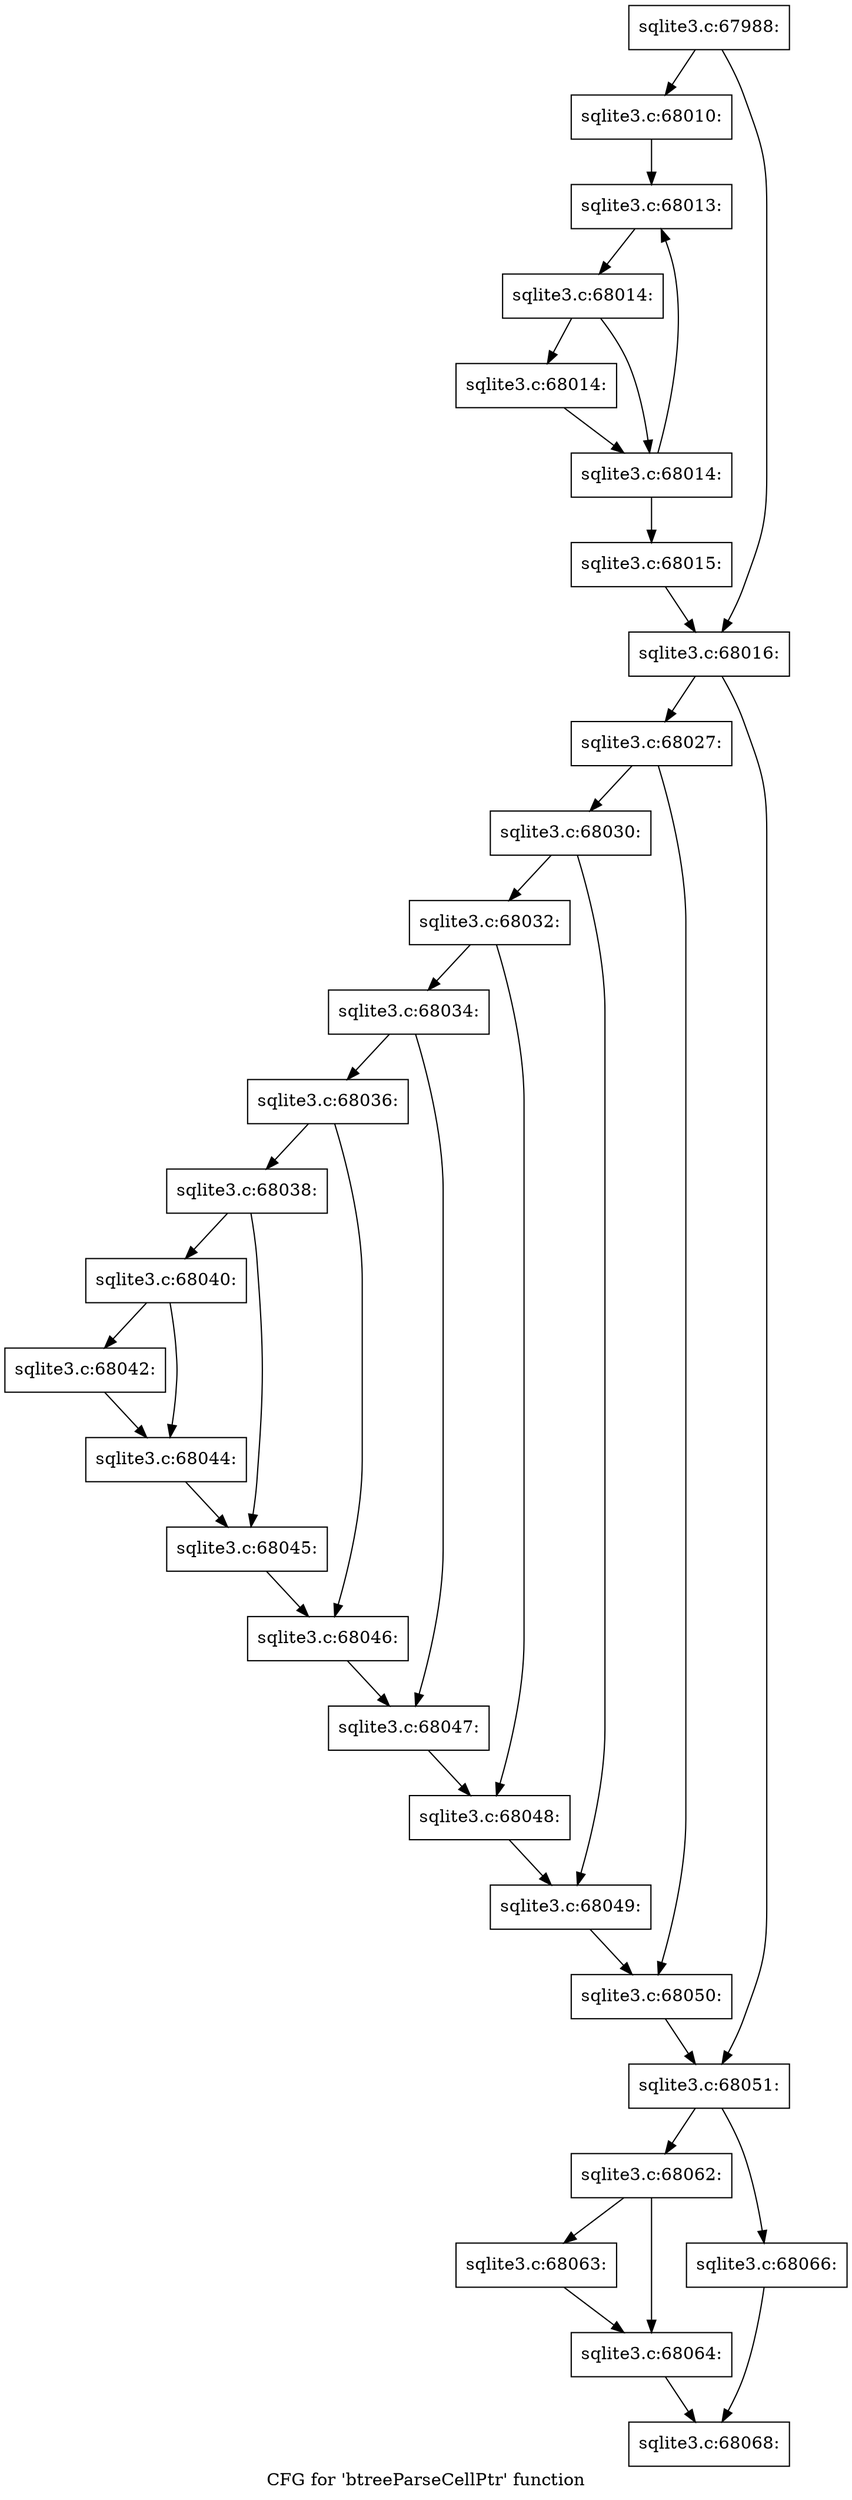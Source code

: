 digraph "CFG for 'btreeParseCellPtr' function" {
	label="CFG for 'btreeParseCellPtr' function";

	Node0x55c0f59866b0 [shape=record,label="{sqlite3.c:67988:}"];
	Node0x55c0f59866b0 -> Node0x55c0f760eee0;
	Node0x55c0f59866b0 -> Node0x55c0f760ef30;
	Node0x55c0f760eee0 [shape=record,label="{sqlite3.c:68010:}"];
	Node0x55c0f760eee0 -> Node0x55c0f760fa40;
	Node0x55c0f760fa40 [shape=record,label="{sqlite3.c:68013:}"];
	Node0x55c0f760fa40 -> Node0x55c0f760f9f0;
	Node0x55c0f760f9f0 [shape=record,label="{sqlite3.c:68014:}"];
	Node0x55c0f760f9f0 -> Node0x55c0f7610500;
	Node0x55c0f760f9f0 -> Node0x55c0f76104b0;
	Node0x55c0f7610500 [shape=record,label="{sqlite3.c:68014:}"];
	Node0x55c0f7610500 -> Node0x55c0f76104b0;
	Node0x55c0f76104b0 [shape=record,label="{sqlite3.c:68014:}"];
	Node0x55c0f76104b0 -> Node0x55c0f760fa40;
	Node0x55c0f76104b0 -> Node0x55c0f760f9a0;
	Node0x55c0f760f9a0 [shape=record,label="{sqlite3.c:68015:}"];
	Node0x55c0f760f9a0 -> Node0x55c0f760ef30;
	Node0x55c0f760ef30 [shape=record,label="{sqlite3.c:68016:}"];
	Node0x55c0f760ef30 -> Node0x55c0f76113e0;
	Node0x55c0f760ef30 -> Node0x55c0f7611430;
	Node0x55c0f76113e0 [shape=record,label="{sqlite3.c:68027:}"];
	Node0x55c0f76113e0 -> Node0x55c0f7612540;
	Node0x55c0f76113e0 -> Node0x55c0f7612590;
	Node0x55c0f7612540 [shape=record,label="{sqlite3.c:68030:}"];
	Node0x55c0f7612540 -> Node0x55c0f76132d0;
	Node0x55c0f7612540 -> Node0x55c0f7613320;
	Node0x55c0f76132d0 [shape=record,label="{sqlite3.c:68032:}"];
	Node0x55c0f76132d0 -> Node0x55c0f7614060;
	Node0x55c0f76132d0 -> Node0x55c0f76140b0;
	Node0x55c0f7614060 [shape=record,label="{sqlite3.c:68034:}"];
	Node0x55c0f7614060 -> Node0x55c0f7614df0;
	Node0x55c0f7614060 -> Node0x55c0f7614e40;
	Node0x55c0f7614df0 [shape=record,label="{sqlite3.c:68036:}"];
	Node0x55c0f7614df0 -> Node0x55c0f7615b80;
	Node0x55c0f7614df0 -> Node0x55c0f7615bd0;
	Node0x55c0f7615b80 [shape=record,label="{sqlite3.c:68038:}"];
	Node0x55c0f7615b80 -> Node0x55c0f7616910;
	Node0x55c0f7615b80 -> Node0x55c0f7616960;
	Node0x55c0f7616910 [shape=record,label="{sqlite3.c:68040:}"];
	Node0x55c0f7616910 -> Node0x55c0f76176a0;
	Node0x55c0f7616910 -> Node0x55c0f76176f0;
	Node0x55c0f76176a0 [shape=record,label="{sqlite3.c:68042:}"];
	Node0x55c0f76176a0 -> Node0x55c0f76176f0;
	Node0x55c0f76176f0 [shape=record,label="{sqlite3.c:68044:}"];
	Node0x55c0f76176f0 -> Node0x55c0f7616960;
	Node0x55c0f7616960 [shape=record,label="{sqlite3.c:68045:}"];
	Node0x55c0f7616960 -> Node0x55c0f7615bd0;
	Node0x55c0f7615bd0 [shape=record,label="{sqlite3.c:68046:}"];
	Node0x55c0f7615bd0 -> Node0x55c0f7614e40;
	Node0x55c0f7614e40 [shape=record,label="{sqlite3.c:68047:}"];
	Node0x55c0f7614e40 -> Node0x55c0f76140b0;
	Node0x55c0f76140b0 [shape=record,label="{sqlite3.c:68048:}"];
	Node0x55c0f76140b0 -> Node0x55c0f7613320;
	Node0x55c0f7613320 [shape=record,label="{sqlite3.c:68049:}"];
	Node0x55c0f7613320 -> Node0x55c0f7612590;
	Node0x55c0f7612590 [shape=record,label="{sqlite3.c:68050:}"];
	Node0x55c0f7612590 -> Node0x55c0f7611430;
	Node0x55c0f7611430 [shape=record,label="{sqlite3.c:68051:}"];
	Node0x55c0f7611430 -> Node0x55c0f76194b0;
	Node0x55c0f7611430 -> Node0x55c0f7619550;
	Node0x55c0f76194b0 [shape=record,label="{sqlite3.c:68062:}"];
	Node0x55c0f76194b0 -> Node0x55c0f761a370;
	Node0x55c0f76194b0 -> Node0x55c0f761a3c0;
	Node0x55c0f761a370 [shape=record,label="{sqlite3.c:68063:}"];
	Node0x55c0f761a370 -> Node0x55c0f761a3c0;
	Node0x55c0f761a3c0 [shape=record,label="{sqlite3.c:68064:}"];
	Node0x55c0f761a3c0 -> Node0x55c0f7619500;
	Node0x55c0f7619550 [shape=record,label="{sqlite3.c:68066:}"];
	Node0x55c0f7619550 -> Node0x55c0f7619500;
	Node0x55c0f7619500 [shape=record,label="{sqlite3.c:68068:}"];
}
